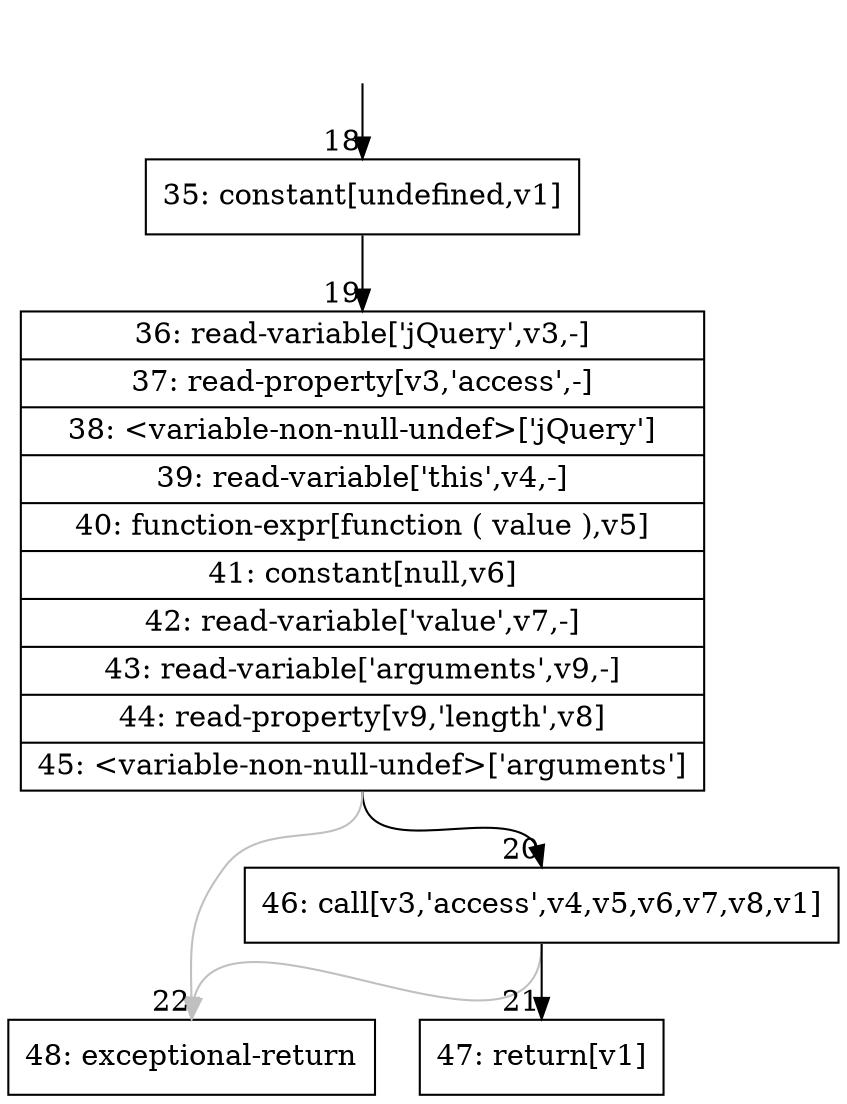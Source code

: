 digraph {
rankdir="TD"
BB_entry1[shape=none,label=""];
BB_entry1 -> BB18 [tailport=s, headport=n, headlabel="    18"]
BB18 [shape=record label="{35: constant[undefined,v1]}" ] 
BB18 -> BB19 [tailport=s, headport=n, headlabel="      19"]
BB19 [shape=record label="{36: read-variable['jQuery',v3,-]|37: read-property[v3,'access',-]|38: \<variable-non-null-undef\>['jQuery']|39: read-variable['this',v4,-]|40: function-expr[function ( value ),v5]|41: constant[null,v6]|42: read-variable['value',v7,-]|43: read-variable['arguments',v9,-]|44: read-property[v9,'length',v8]|45: \<variable-non-null-undef\>['arguments']}" ] 
BB19 -> BB20 [tailport=s, headport=n, headlabel="      20"]
BB19 -> BB22 [tailport=s, headport=n, color=gray, headlabel="      22"]
BB20 [shape=record label="{46: call[v3,'access',v4,v5,v6,v7,v8,v1]}" ] 
BB20 -> BB21 [tailport=s, headport=n, headlabel="      21"]
BB20 -> BB22 [tailport=s, headport=n, color=gray]
BB21 [shape=record label="{47: return[v1]}" ] 
BB22 [shape=record label="{48: exceptional-return}" ] 
}

